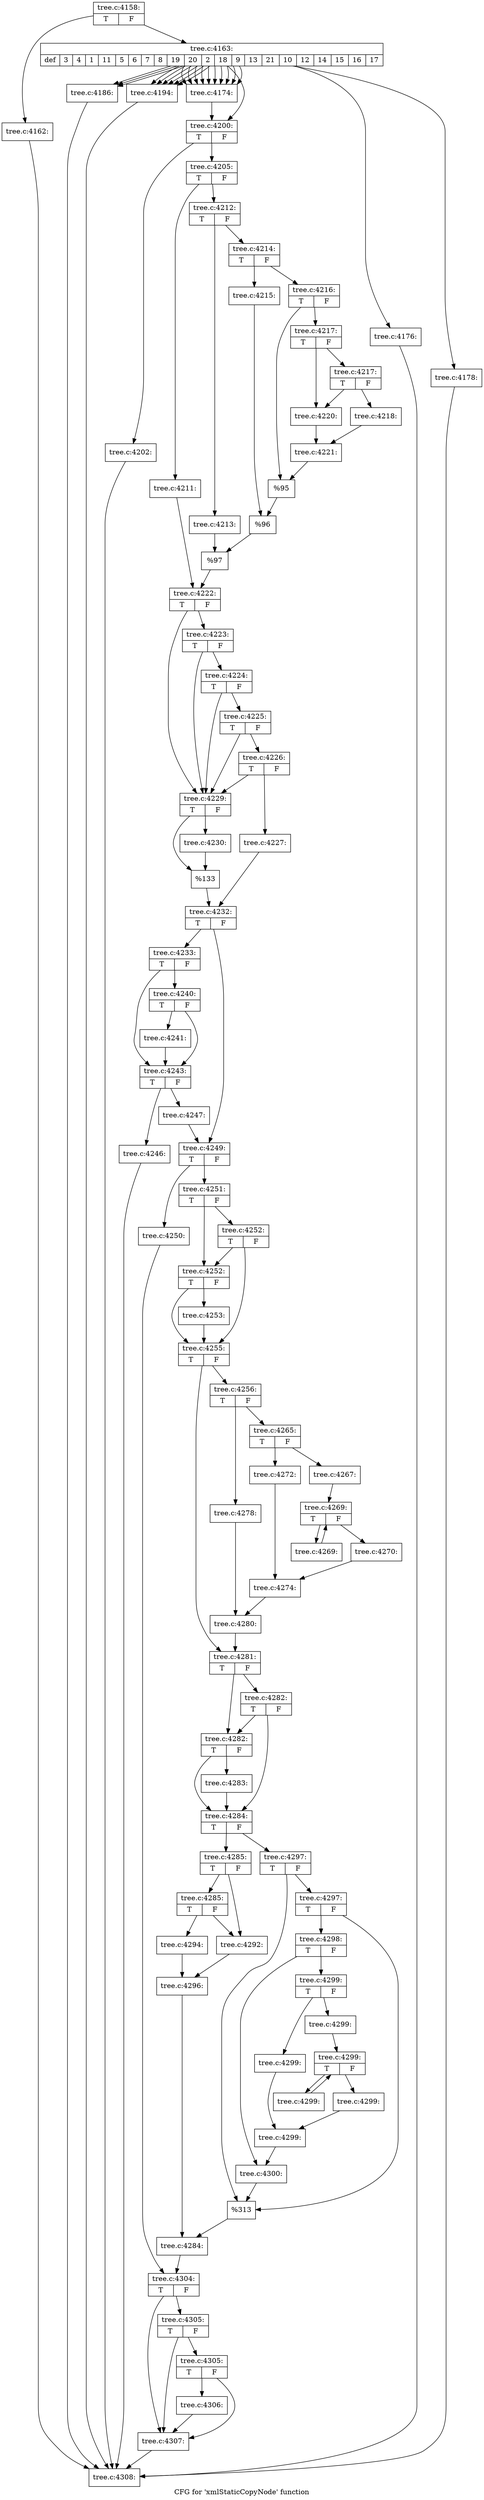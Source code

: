digraph "CFG for 'xmlStaticCopyNode' function" {
	label="CFG for 'xmlStaticCopyNode' function";

	Node0x47fdd50 [shape=record,label="{tree.c:4158:|{<s0>T|<s1>F}}"];
	Node0x47fdd50 -> Node0x4811b20;
	Node0x47fdd50 -> Node0x4811b70;
	Node0x4811b20 [shape=record,label="{tree.c:4162:}"];
	Node0x4811b20 -> Node0x4810ac0;
	Node0x4811b70 [shape=record,label="{tree.c:4163:|{<s0>def|<s1>3|<s2>4|<s3>1|<s4>11|<s5>5|<s6>6|<s7>7|<s8>8|<s9>19|<s10>20|<s11>2|<s12>18|<s13>9|<s14>13|<s15>21|<s16>10|<s17>12|<s18>14|<s19>15|<s20>16|<s21>17}}"];
	Node0x4811b70 -> Node0x4811f60;
	Node0x4811b70 -> Node0x48124b0;
	Node0x4811b70 -> Node0x48124b0;
	Node0x4811b70 -> Node0x48124b0;
	Node0x4811b70 -> Node0x48124b0;
	Node0x4811b70 -> Node0x48124b0;
	Node0x4811b70 -> Node0x48124b0;
	Node0x4811b70 -> Node0x48124b0;
	Node0x4811b70 -> Node0x48124b0;
	Node0x4811b70 -> Node0x48124b0;
	Node0x4811b70 -> Node0x48124b0;
	Node0x4811b70 -> Node0x4812590;
	Node0x4811b70 -> Node0x4812f20;
	Node0x4811b70 -> Node0x4813320;
	Node0x4811b70 -> Node0x4813320;
	Node0x4811b70 -> Node0x4813320;
	Node0x4811b70 -> Node0x48137c0;
	Node0x4811b70 -> Node0x48137c0;
	Node0x4811b70 -> Node0x48137c0;
	Node0x4811b70 -> Node0x48137c0;
	Node0x4811b70 -> Node0x48137c0;
	Node0x4811b70 -> Node0x48137c0;
	Node0x48124b0 [shape=record,label="{tree.c:4174:}"];
	Node0x48124b0 -> Node0x4811f60;
	Node0x4812590 [shape=record,label="{tree.c:4176:}"];
	Node0x4812590 -> Node0x4810ac0;
	Node0x4812f20 [shape=record,label="{tree.c:4178:}"];
	Node0x4812f20 -> Node0x4810ac0;
	Node0x4813320 [shape=record,label="{tree.c:4186:}"];
	Node0x4813320 -> Node0x4810ac0;
	Node0x48137c0 [shape=record,label="{tree.c:4194:}"];
	Node0x48137c0 -> Node0x4810ac0;
	Node0x4811f60 [shape=record,label="{tree.c:4200:|{<s0>T|<s1>F}}"];
	Node0x4811f60 -> Node0x4812170;
	Node0x4811f60 -> Node0x4813d10;
	Node0x4812170 [shape=record,label="{tree.c:4202:}"];
	Node0x4812170 -> Node0x4810ac0;
	Node0x4813d10 [shape=record,label="{tree.c:4205:|{<s0>T|<s1>F}}"];
	Node0x4813d10 -> Node0x4815020;
	Node0x4813d10 -> Node0x48150c0;
	Node0x4815020 [shape=record,label="{tree.c:4211:}"];
	Node0x4815020 -> Node0x4815070;
	Node0x48150c0 [shape=record,label="{tree.c:4212:|{<s0>T|<s1>F}}"];
	Node0x48150c0 -> Node0x4815780;
	Node0x48150c0 -> Node0x4815820;
	Node0x4815780 [shape=record,label="{tree.c:4213:}"];
	Node0x4815780 -> Node0x48157d0;
	Node0x4815820 [shape=record,label="{tree.c:4214:|{<s0>T|<s1>F}}"];
	Node0x4815820 -> Node0x4815ee0;
	Node0x4815820 -> Node0x4815f80;
	Node0x4815ee0 [shape=record,label="{tree.c:4215:}"];
	Node0x4815ee0 -> Node0x4815f30;
	Node0x4815f80 [shape=record,label="{tree.c:4216:|{<s0>T|<s1>F}}"];
	Node0x4815f80 -> Node0x4816640;
	Node0x4815f80 -> Node0x4816690;
	Node0x4816640 [shape=record,label="{tree.c:4217:|{<s0>T|<s1>F}}"];
	Node0x4816640 -> Node0x4816c70;
	Node0x4816640 -> Node0x4816c20;
	Node0x4816c70 [shape=record,label="{tree.c:4217:|{<s0>T|<s1>F}}"];
	Node0x4816c70 -> Node0x4816b80;
	Node0x4816c70 -> Node0x4816c20;
	Node0x4816b80 [shape=record,label="{tree.c:4218:}"];
	Node0x4816b80 -> Node0x4816bd0;
	Node0x4816c20 [shape=record,label="{tree.c:4220:}"];
	Node0x4816c20 -> Node0x4816bd0;
	Node0x4816bd0 [shape=record,label="{tree.c:4221:}"];
	Node0x4816bd0 -> Node0x4816690;
	Node0x4816690 [shape=record,label="{%95}"];
	Node0x4816690 -> Node0x4815f30;
	Node0x4815f30 [shape=record,label="{%96}"];
	Node0x4815f30 -> Node0x48157d0;
	Node0x48157d0 [shape=record,label="{%97}"];
	Node0x48157d0 -> Node0x4815070;
	Node0x4815070 [shape=record,label="{tree.c:4222:|{<s0>T|<s1>F}}"];
	Node0x4815070 -> Node0x4818400;
	Node0x4815070 -> Node0x4818230;
	Node0x4818400 [shape=record,label="{tree.c:4223:|{<s0>T|<s1>F}}"];
	Node0x4818400 -> Node0x4818380;
	Node0x4818400 -> Node0x4818230;
	Node0x4818380 [shape=record,label="{tree.c:4224:|{<s0>T|<s1>F}}"];
	Node0x4818380 -> Node0x4818300;
	Node0x4818380 -> Node0x4818230;
	Node0x4818300 [shape=record,label="{tree.c:4225:|{<s0>T|<s1>F}}"];
	Node0x4818300 -> Node0x4818280;
	Node0x4818300 -> Node0x4818230;
	Node0x4818280 [shape=record,label="{tree.c:4226:|{<s0>T|<s1>F}}"];
	Node0x4818280 -> Node0x4818190;
	Node0x4818280 -> Node0x4818230;
	Node0x4818190 [shape=record,label="{tree.c:4227:}"];
	Node0x4818190 -> Node0x48181e0;
	Node0x4818230 [shape=record,label="{tree.c:4229:|{<s0>T|<s1>F}}"];
	Node0x4818230 -> Node0x4509ac0;
	Node0x4818230 -> Node0x4509b10;
	Node0x4509ac0 [shape=record,label="{tree.c:4230:}"];
	Node0x4509ac0 -> Node0x4509b10;
	Node0x4509b10 [shape=record,label="{%133}"];
	Node0x4509b10 -> Node0x48181e0;
	Node0x48181e0 [shape=record,label="{tree.c:4232:|{<s0>T|<s1>F}}"];
	Node0x48181e0 -> Node0x450a4b0;
	Node0x48181e0 -> Node0x450a500;
	Node0x450a4b0 [shape=record,label="{tree.c:4233:|{<s0>T|<s1>F}}"];
	Node0x450a4b0 -> Node0x450ac30;
	Node0x450a4b0 -> Node0x450abe0;
	Node0x450ac30 [shape=record,label="{tree.c:4240:|{<s0>T|<s1>F}}"];
	Node0x450ac30 -> Node0x450ab90;
	Node0x450ac30 -> Node0x450abe0;
	Node0x450ab90 [shape=record,label="{tree.c:4241:}"];
	Node0x450ab90 -> Node0x450abe0;
	Node0x450abe0 [shape=record,label="{tree.c:4243:|{<s0>T|<s1>F}}"];
	Node0x450abe0 -> Node0x450b6e0;
	Node0x450abe0 -> Node0x450b730;
	Node0x450b6e0 [shape=record,label="{tree.c:4246:}"];
	Node0x450b6e0 -> Node0x4810ac0;
	Node0x450b730 [shape=record,label="{tree.c:4247:}"];
	Node0x450b730 -> Node0x450a500;
	Node0x450a500 [shape=record,label="{tree.c:4249:|{<s0>T|<s1>F}}"];
	Node0x450a500 -> Node0x450bdc0;
	Node0x450a500 -> Node0x450bd70;
	Node0x450bd70 [shape=record,label="{tree.c:4250:}"];
	Node0x450bd70 -> Node0x450c7f0;
	Node0x450bdc0 [shape=record,label="{tree.c:4251:|{<s0>T|<s1>F}}"];
	Node0x450bdc0 -> Node0x450ca10;
	Node0x450bdc0 -> Node0x450ca90;
	Node0x450ca90 [shape=record,label="{tree.c:4252:|{<s0>T|<s1>F}}"];
	Node0x450ca90 -> Node0x450ca10;
	Node0x450ca90 -> Node0x450c9c0;
	Node0x450ca10 [shape=record,label="{tree.c:4252:|{<s0>T|<s1>F}}"];
	Node0x450ca10 -> Node0x450c970;
	Node0x450ca10 -> Node0x450c9c0;
	Node0x450c970 [shape=record,label="{tree.c:4253:}"];
	Node0x450c970 -> Node0x450c9c0;
	Node0x450c9c0 [shape=record,label="{tree.c:4255:|{<s0>T|<s1>F}}"];
	Node0x450c9c0 -> Node0x4821b10;
	Node0x450c9c0 -> Node0x4821b60;
	Node0x4821b10 [shape=record,label="{tree.c:4256:|{<s0>T|<s1>F}}"];
	Node0x4821b10 -> Node0x48228a0;
	Node0x4821b10 -> Node0x4822940;
	Node0x48228a0 [shape=record,label="{tree.c:4265:|{<s0>T|<s1>F}}"];
	Node0x48228a0 -> Node0x48233b0;
	Node0x48228a0 -> Node0x4823450;
	Node0x48233b0 [shape=record,label="{tree.c:4267:}"];
	Node0x48233b0 -> Node0x4823b20;
	Node0x4823b20 [shape=record,label="{tree.c:4269:|{<s0>T|<s1>F}}"];
	Node0x4823b20 -> Node0x4824040;
	Node0x4823b20 -> Node0x4823d40;
	Node0x4824040 [shape=record,label="{tree.c:4269:}"];
	Node0x4824040 -> Node0x4823b20;
	Node0x4823d40 [shape=record,label="{tree.c:4270:}"];
	Node0x4823d40 -> Node0x4823400;
	Node0x4823450 [shape=record,label="{tree.c:4272:}"];
	Node0x4823450 -> Node0x4823400;
	Node0x4823400 [shape=record,label="{tree.c:4274:}"];
	Node0x4823400 -> Node0x48228f0;
	Node0x4822940 [shape=record,label="{tree.c:4278:}"];
	Node0x4822940 -> Node0x48228f0;
	Node0x48228f0 [shape=record,label="{tree.c:4280:}"];
	Node0x48228f0 -> Node0x4821b60;
	Node0x4821b60 [shape=record,label="{tree.c:4281:|{<s0>T|<s1>F}}"];
	Node0x4821b60 -> Node0x48258e0;
	Node0x4821b60 -> Node0x4825960;
	Node0x4825960 [shape=record,label="{tree.c:4282:|{<s0>T|<s1>F}}"];
	Node0x4825960 -> Node0x48258e0;
	Node0x4825960 -> Node0x4825890;
	Node0x48258e0 [shape=record,label="{tree.c:4282:|{<s0>T|<s1>F}}"];
	Node0x48258e0 -> Node0x4825840;
	Node0x48258e0 -> Node0x4825890;
	Node0x4825840 [shape=record,label="{tree.c:4283:}"];
	Node0x4825840 -> Node0x4825890;
	Node0x4825890 [shape=record,label="{tree.c:4284:|{<s0>T|<s1>F}}"];
	Node0x4825890 -> Node0x4826a00;
	Node0x4825890 -> Node0x4826aa0;
	Node0x4826a00 [shape=record,label="{tree.c:4285:|{<s0>T|<s1>F}}"];
	Node0x4826a00 -> Node0x4826f90;
	Node0x4826a00 -> Node0x4827080;
	Node0x4827080 [shape=record,label="{tree.c:4285:|{<s0>T|<s1>F}}"];
	Node0x4827080 -> Node0x4826f90;
	Node0x4827080 -> Node0x4827030;
	Node0x4826f90 [shape=record,label="{tree.c:4292:}"];
	Node0x4826f90 -> Node0x4826fe0;
	Node0x4827030 [shape=record,label="{tree.c:4294:}"];
	Node0x4827030 -> Node0x4826fe0;
	Node0x4826fe0 [shape=record,label="{tree.c:4296:}"];
	Node0x4826fe0 -> Node0x4826a50;
	Node0x4826aa0 [shape=record,label="{tree.c:4297:|{<s0>T|<s1>F}}"];
	Node0x4826aa0 -> Node0x4828850;
	Node0x4826aa0 -> Node0x4828800;
	Node0x4828850 [shape=record,label="{tree.c:4297:|{<s0>T|<s1>F}}"];
	Node0x4828850 -> Node0x48287b0;
	Node0x4828850 -> Node0x4828800;
	Node0x48287b0 [shape=record,label="{tree.c:4298:|{<s0>T|<s1>F}}"];
	Node0x48287b0 -> Node0x48294c0;
	Node0x48287b0 -> Node0x4829510;
	Node0x48294c0 [shape=record,label="{tree.c:4299:|{<s0>T|<s1>F}}"];
	Node0x48294c0 -> Node0x4829c00;
	Node0x48294c0 -> Node0x4829ca0;
	Node0x4829c00 [shape=record,label="{tree.c:4299:}"];
	Node0x4829c00 -> Node0x4829c50;
	Node0x4829ca0 [shape=record,label="{tree.c:4299:}"];
	Node0x4829ca0 -> Node0x482a150;
	Node0x482a150 [shape=record,label="{tree.c:4299:|{<s0>T|<s1>F}}"];
	Node0x482a150 -> Node0x482a580;
	Node0x482a150 -> Node0x482a340;
	Node0x482a580 [shape=record,label="{tree.c:4299:}"];
	Node0x482a580 -> Node0x482a150;
	Node0x482a340 [shape=record,label="{tree.c:4299:}"];
	Node0x482a340 -> Node0x4829c50;
	Node0x4829c50 [shape=record,label="{tree.c:4299:}"];
	Node0x4829c50 -> Node0x4829510;
	Node0x4829510 [shape=record,label="{tree.c:4300:}"];
	Node0x4829510 -> Node0x4828800;
	Node0x4828800 [shape=record,label="{%313}"];
	Node0x4828800 -> Node0x4826a50;
	Node0x4826a50 [shape=record,label="{tree.c:4284:}"];
	Node0x4826a50 -> Node0x450c7f0;
	Node0x450c7f0 [shape=record,label="{tree.c:4304:|{<s0>T|<s1>F}}"];
	Node0x450c7f0 -> Node0x482b1b0;
	Node0x450c7f0 -> Node0x482b160;
	Node0x482b1b0 [shape=record,label="{tree.c:4305:|{<s0>T|<s1>F}}"];
	Node0x482b1b0 -> Node0x482b4c0;
	Node0x482b1b0 -> Node0x482b160;
	Node0x482b4c0 [shape=record,label="{tree.c:4305:|{<s0>T|<s1>F}}"];
	Node0x482b4c0 -> Node0x482b110;
	Node0x482b4c0 -> Node0x482b160;
	Node0x482b110 [shape=record,label="{tree.c:4306:}"];
	Node0x482b110 -> Node0x482b160;
	Node0x482b160 [shape=record,label="{tree.c:4307:}"];
	Node0x482b160 -> Node0x4810ac0;
	Node0x4810ac0 [shape=record,label="{tree.c:4308:}"];
}
